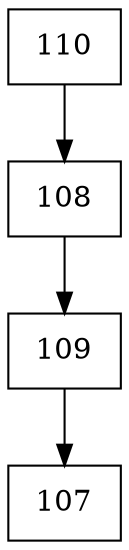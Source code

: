 digraph G {
  node [shape=record];
  node0 [label="{110}"];
  node0 -> node1;
  node1 [label="{108}"];
  node1 -> node2;
  node2 [label="{109}"];
  node2 -> node3;
  node3 [label="{107}"];
}
